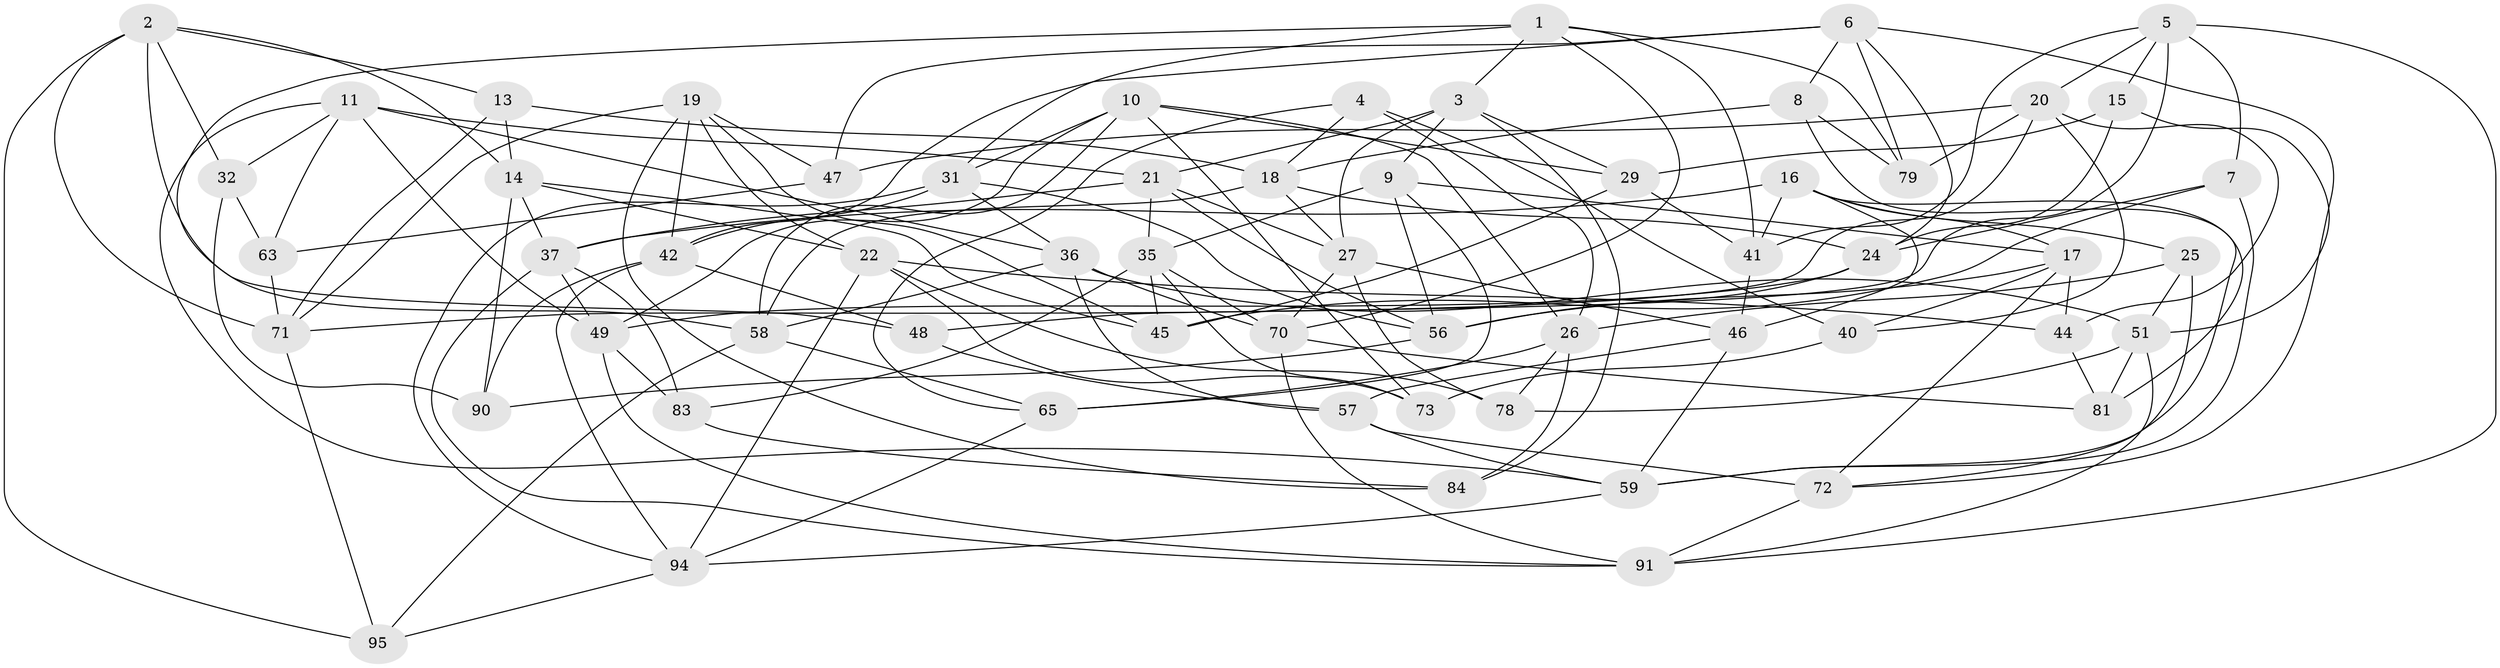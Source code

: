 // original degree distribution, {4: 1.0}
// Generated by graph-tools (version 1.1) at 2025/11/02/21/25 10:11:16]
// undirected, 60 vertices, 156 edges
graph export_dot {
graph [start="1"]
  node [color=gray90,style=filled];
  1 [super="+23"];
  2 [super="+66"];
  3 [super="+98"];
  4;
  5 [super="+30"];
  6 [super="+12"];
  7;
  8;
  9 [super="+43"];
  10 [super="+28"];
  11 [super="+53"];
  13;
  14 [super="+33"];
  15;
  16 [super="+38"];
  17 [super="+61"];
  18 [super="+97"];
  19 [super="+89"];
  20 [super="+55"];
  21 [super="+69"];
  22 [super="+34"];
  24 [super="+60"];
  25;
  26 [super="+92"];
  27 [super="+39"];
  29 [super="+62"];
  31 [super="+64"];
  32;
  35 [super="+74"];
  36 [super="+52"];
  37 [super="+88"];
  40;
  41 [super="+50"];
  42 [super="+76"];
  44;
  45 [super="+75"];
  46 [super="+54"];
  47;
  48;
  49 [super="+87"];
  51 [super="+77"];
  56 [super="+82"];
  57 [super="+80"];
  58 [super="+68"];
  59 [super="+67"];
  63;
  65 [super="+99"];
  70 [super="+86"];
  71 [super="+85"];
  72 [super="+93"];
  73;
  78;
  79;
  81;
  83;
  84;
  90;
  91 [super="+96"];
  94 [super="+100"];
  95;
  1 -- 79;
  1 -- 3;
  1 -- 41;
  1 -- 58;
  1 -- 70;
  1 -- 31;
  2 -- 13;
  2 -- 32;
  2 -- 95;
  2 -- 48;
  2 -- 71;
  2 -- 14;
  3 -- 29;
  3 -- 27;
  3 -- 9;
  3 -- 84;
  3 -- 21;
  4 -- 65;
  4 -- 40;
  4 -- 26;
  4 -- 18;
  5 -- 48;
  5 -- 15;
  5 -- 20;
  5 -- 7;
  5 -- 41;
  5 -- 91;
  6 -- 47;
  6 -- 72;
  6 -- 8;
  6 -- 79;
  6 -- 24;
  6 -- 42;
  7 -- 24;
  7 -- 59;
  7 -- 45;
  8 -- 81;
  8 -- 18;
  8 -- 79;
  9 -- 56;
  9 -- 17;
  9 -- 65 [weight=2];
  9 -- 35;
  10 -- 73;
  10 -- 58;
  10 -- 26;
  10 -- 29;
  10 -- 31;
  10 -- 49;
  11 -- 36;
  11 -- 59;
  11 -- 49;
  11 -- 32;
  11 -- 63;
  11 -- 21;
  13 -- 71;
  13 -- 18;
  13 -- 14;
  14 -- 90;
  14 -- 22;
  14 -- 37;
  14 -- 45;
  15 -- 29;
  15 -- 24;
  15 -- 51;
  16 -- 17;
  16 -- 59;
  16 -- 46;
  16 -- 25;
  16 -- 37;
  16 -- 41;
  17 -- 56;
  17 -- 40;
  17 -- 72;
  17 -- 44;
  18 -- 24;
  18 -- 27;
  18 -- 58;
  19 -- 84;
  19 -- 22;
  19 -- 45;
  19 -- 71;
  19 -- 47;
  19 -- 42;
  20 -- 47;
  20 -- 79;
  20 -- 40;
  20 -- 44;
  20 -- 71;
  21 -- 35;
  21 -- 56;
  21 -- 27;
  21 -- 37;
  22 -- 73;
  22 -- 78;
  22 -- 44;
  22 -- 94;
  24 -- 56;
  24 -- 49;
  25 -- 72;
  25 -- 26;
  25 -- 51;
  26 -- 65;
  26 -- 78;
  26 -- 84;
  27 -- 78;
  27 -- 46;
  27 -- 70;
  29 -- 45 [weight=2];
  29 -- 41;
  31 -- 42;
  31 -- 94;
  31 -- 36;
  31 -- 56;
  32 -- 63;
  32 -- 90;
  35 -- 70;
  35 -- 73;
  35 -- 83;
  35 -- 45;
  36 -- 57;
  36 -- 51;
  36 -- 70;
  36 -- 58;
  37 -- 83;
  37 -- 49;
  37 -- 91;
  40 -- 73;
  41 -- 46 [weight=2];
  42 -- 90;
  42 -- 48;
  42 -- 94;
  44 -- 81;
  46 -- 57;
  46 -- 59;
  47 -- 63;
  48 -- 57;
  49 -- 83;
  49 -- 91;
  51 -- 81;
  51 -- 78;
  51 -- 91;
  56 -- 90;
  57 -- 72 [weight=2];
  57 -- 59;
  58 -- 95;
  58 -- 65;
  59 -- 94;
  63 -- 71;
  65 -- 94;
  70 -- 91;
  70 -- 81;
  71 -- 95;
  72 -- 91;
  83 -- 84;
  94 -- 95;
}
